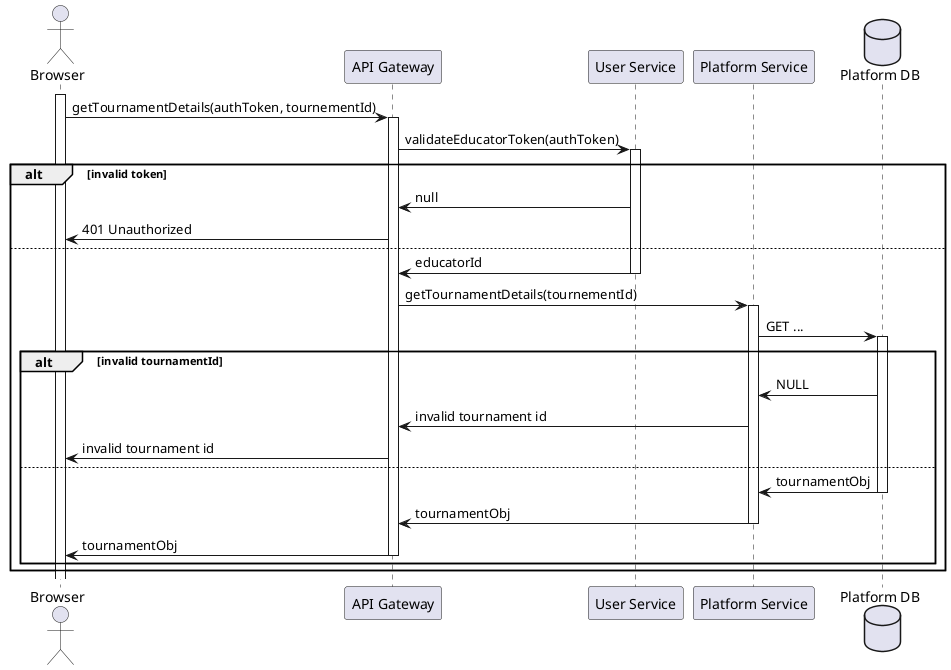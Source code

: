 @startuml RW0.2 - User gets tournament details

actor Browser

participant "API Gateway" as gateway
participant "User Service" as auth

participant "Platform Service" as platform
database "Platform DB" as platformDb

activate Browser

Browser -> gateway ++ : getTournamentDetails(authToken, tournementId)
gateway -> auth ++ : validateEducatorToken(authToken)
alt invalid token
    gateway <- auth : null
    Browser <- gateway : 401 Unauthorized
else
    gateway <- auth -- : educatorId
    gateway -> platform ++ : getTournamentDetails(tournementId)

    platform -> platformDb ++ : GET ...

    alt invalid tournamentId
        platform <- platformDb : NULL
        gateway <- platform : invalid tournament id
        Browser <- gateway : invalid tournament id
    else
        platform <- platformDb -- : tournamentObj
        gateway <- platform -- : tournamentObj
        Browser <- gateway -- : tournamentObj
    end
end


@enduml